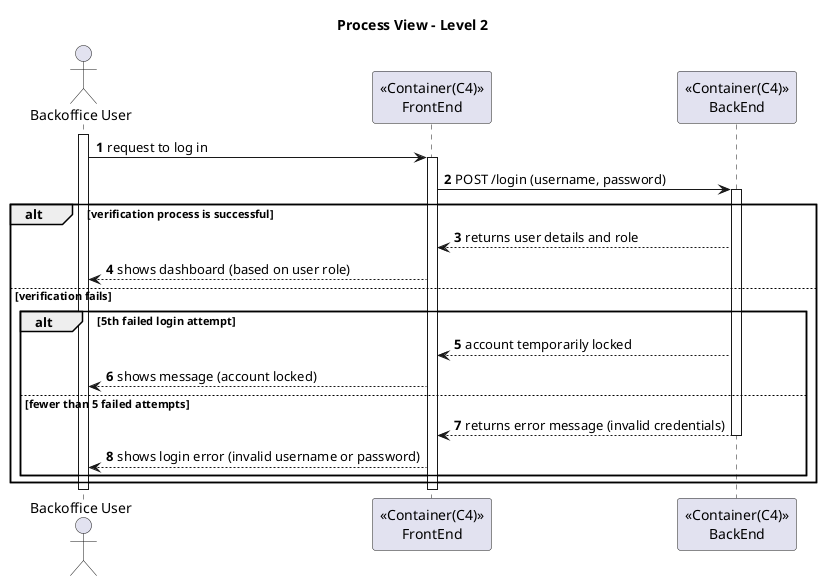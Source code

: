 ﻿@startuml
'https://plantuml.com/sequence-diagram

autonumber
actor "Backoffice User" as user
participant "<<Container(C4)>>\nFrontEnd" as sys
participant "<<Container(C4)>>\nBackEnd" as Backend

activate user

title Process View - Level 2

user -> sys: request to log in

activate sys

sys -> "Backend" : POST /login (username, password)

activate "Backend"

alt verification process is successful
    "Backend" --> sys : returns user details and role
    sys --> user : shows dashboard (based on user role)

else verification fails
    alt 5th failed login attempt
        "Backend" --> sys: account temporarily locked
        sys --> user: shows message (account locked)
    else fewer than 5 failed attempts
        "Backend" --> sys: returns error message (invalid credentials)

        deactivate "Backend"

        sys --> user: shows login error (invalid username or password)
    end
end


deactivate Backend
deactivate sys
deactivate user

@enduml
